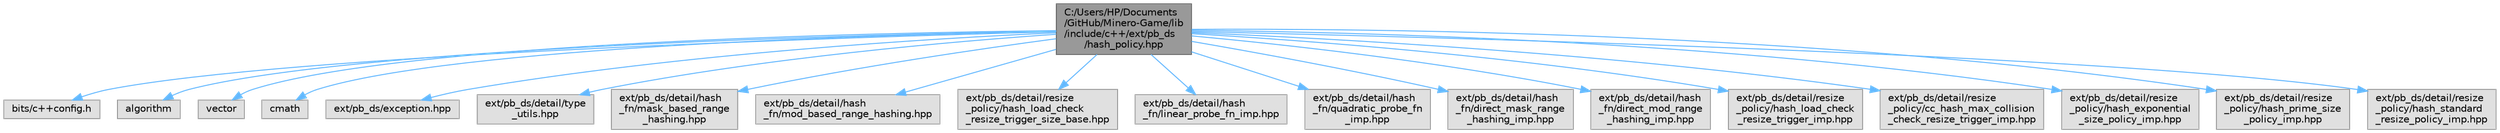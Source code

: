 digraph "C:/Users/HP/Documents/GitHub/Minero-Game/lib/include/c++/ext/pb_ds/hash_policy.hpp"
{
 // LATEX_PDF_SIZE
  bgcolor="transparent";
  edge [fontname=Helvetica,fontsize=10,labelfontname=Helvetica,labelfontsize=10];
  node [fontname=Helvetica,fontsize=10,shape=box,height=0.2,width=0.4];
  Node1 [id="Node000001",label="C:/Users/HP/Documents\l/GitHub/Minero-Game/lib\l/include/c++/ext/pb_ds\l/hash_policy.hpp",height=0.2,width=0.4,color="gray40", fillcolor="grey60", style="filled", fontcolor="black",tooltip=" "];
  Node1 -> Node2 [id="edge37_Node000001_Node000002",color="steelblue1",style="solid",tooltip=" "];
  Node2 [id="Node000002",label="bits/c++config.h",height=0.2,width=0.4,color="grey60", fillcolor="#E0E0E0", style="filled",tooltip=" "];
  Node1 -> Node3 [id="edge38_Node000001_Node000003",color="steelblue1",style="solid",tooltip=" "];
  Node3 [id="Node000003",label="algorithm",height=0.2,width=0.4,color="grey60", fillcolor="#E0E0E0", style="filled",tooltip=" "];
  Node1 -> Node4 [id="edge39_Node000001_Node000004",color="steelblue1",style="solid",tooltip=" "];
  Node4 [id="Node000004",label="vector",height=0.2,width=0.4,color="grey60", fillcolor="#E0E0E0", style="filled",tooltip=" "];
  Node1 -> Node5 [id="edge40_Node000001_Node000005",color="steelblue1",style="solid",tooltip=" "];
  Node5 [id="Node000005",label="cmath",height=0.2,width=0.4,color="grey60", fillcolor="#E0E0E0", style="filled",tooltip=" "];
  Node1 -> Node6 [id="edge41_Node000001_Node000006",color="steelblue1",style="solid",tooltip=" "];
  Node6 [id="Node000006",label="ext/pb_ds/exception.hpp",height=0.2,width=0.4,color="grey60", fillcolor="#E0E0E0", style="filled",tooltip=" "];
  Node1 -> Node7 [id="edge42_Node000001_Node000007",color="steelblue1",style="solid",tooltip=" "];
  Node7 [id="Node000007",label="ext/pb_ds/detail/type\l_utils.hpp",height=0.2,width=0.4,color="grey60", fillcolor="#E0E0E0", style="filled",tooltip=" "];
  Node1 -> Node8 [id="edge43_Node000001_Node000008",color="steelblue1",style="solid",tooltip=" "];
  Node8 [id="Node000008",label="ext/pb_ds/detail/hash\l_fn/mask_based_range\l_hashing.hpp",height=0.2,width=0.4,color="grey60", fillcolor="#E0E0E0", style="filled",tooltip=" "];
  Node1 -> Node9 [id="edge44_Node000001_Node000009",color="steelblue1",style="solid",tooltip=" "];
  Node9 [id="Node000009",label="ext/pb_ds/detail/hash\l_fn/mod_based_range_hashing.hpp",height=0.2,width=0.4,color="grey60", fillcolor="#E0E0E0", style="filled",tooltip=" "];
  Node1 -> Node10 [id="edge45_Node000001_Node000010",color="steelblue1",style="solid",tooltip=" "];
  Node10 [id="Node000010",label="ext/pb_ds/detail/resize\l_policy/hash_load_check\l_resize_trigger_size_base.hpp",height=0.2,width=0.4,color="grey60", fillcolor="#E0E0E0", style="filled",tooltip=" "];
  Node1 -> Node11 [id="edge46_Node000001_Node000011",color="steelblue1",style="solid",tooltip=" "];
  Node11 [id="Node000011",label="ext/pb_ds/detail/hash\l_fn/linear_probe_fn_imp.hpp",height=0.2,width=0.4,color="grey60", fillcolor="#E0E0E0", style="filled",tooltip=" "];
  Node1 -> Node12 [id="edge47_Node000001_Node000012",color="steelblue1",style="solid",tooltip=" "];
  Node12 [id="Node000012",label="ext/pb_ds/detail/hash\l_fn/quadratic_probe_fn\l_imp.hpp",height=0.2,width=0.4,color="grey60", fillcolor="#E0E0E0", style="filled",tooltip=" "];
  Node1 -> Node13 [id="edge48_Node000001_Node000013",color="steelblue1",style="solid",tooltip=" "];
  Node13 [id="Node000013",label="ext/pb_ds/detail/hash\l_fn/direct_mask_range\l_hashing_imp.hpp",height=0.2,width=0.4,color="grey60", fillcolor="#E0E0E0", style="filled",tooltip=" "];
  Node1 -> Node14 [id="edge49_Node000001_Node000014",color="steelblue1",style="solid",tooltip=" "];
  Node14 [id="Node000014",label="ext/pb_ds/detail/hash\l_fn/direct_mod_range\l_hashing_imp.hpp",height=0.2,width=0.4,color="grey60", fillcolor="#E0E0E0", style="filled",tooltip=" "];
  Node1 -> Node15 [id="edge50_Node000001_Node000015",color="steelblue1",style="solid",tooltip=" "];
  Node15 [id="Node000015",label="ext/pb_ds/detail/resize\l_policy/hash_load_check\l_resize_trigger_imp.hpp",height=0.2,width=0.4,color="grey60", fillcolor="#E0E0E0", style="filled",tooltip=" "];
  Node1 -> Node16 [id="edge51_Node000001_Node000016",color="steelblue1",style="solid",tooltip=" "];
  Node16 [id="Node000016",label="ext/pb_ds/detail/resize\l_policy/cc_hash_max_collision\l_check_resize_trigger_imp.hpp",height=0.2,width=0.4,color="grey60", fillcolor="#E0E0E0", style="filled",tooltip=" "];
  Node1 -> Node17 [id="edge52_Node000001_Node000017",color="steelblue1",style="solid",tooltip=" "];
  Node17 [id="Node000017",label="ext/pb_ds/detail/resize\l_policy/hash_exponential\l_size_policy_imp.hpp",height=0.2,width=0.4,color="grey60", fillcolor="#E0E0E0", style="filled",tooltip=" "];
  Node1 -> Node18 [id="edge53_Node000001_Node000018",color="steelblue1",style="solid",tooltip=" "];
  Node18 [id="Node000018",label="ext/pb_ds/detail/resize\l_policy/hash_prime_size\l_policy_imp.hpp",height=0.2,width=0.4,color="grey60", fillcolor="#E0E0E0", style="filled",tooltip=" "];
  Node1 -> Node19 [id="edge54_Node000001_Node000019",color="steelblue1",style="solid",tooltip=" "];
  Node19 [id="Node000019",label="ext/pb_ds/detail/resize\l_policy/hash_standard\l_resize_policy_imp.hpp",height=0.2,width=0.4,color="grey60", fillcolor="#E0E0E0", style="filled",tooltip=" "];
}
